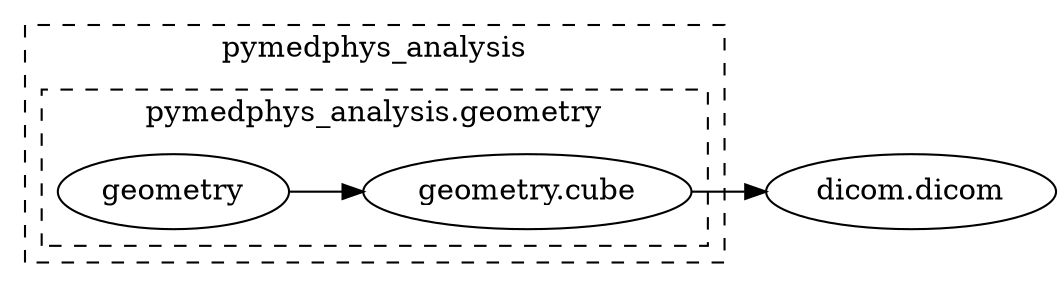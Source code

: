 strict digraph  {
    rankdir = LR;

    subgraph cluster_0 {
        
        label = "pymedphys_analysis";
        style = dashed;

        subgraph cluster_1 {
            { rank = same; "pymedphys_analysis.geometry.cube"; }
            { rank = same; "pymedphys_analysis.geometry"; }

            label = "pymedphys_analysis.geometry"
        }
    }

    "pymedphys_analysis.geometry.cube" [label="geometry.cube"];
    "pymedphys_analysis.geometry" [label="geometry"];
    "pymedphys_dicom.dicom" [label="dicom.dicom"];

    "pymedphys_analysis.geometry" -> "pymedphys_analysis.geometry.cube";
    "pymedphys_analysis.geometry.cube" -> "pymedphys_dicom.dicom";
    "pymedphys_analysis.geometry" -> "pymedphys_analysis.geometry.cube";
}
